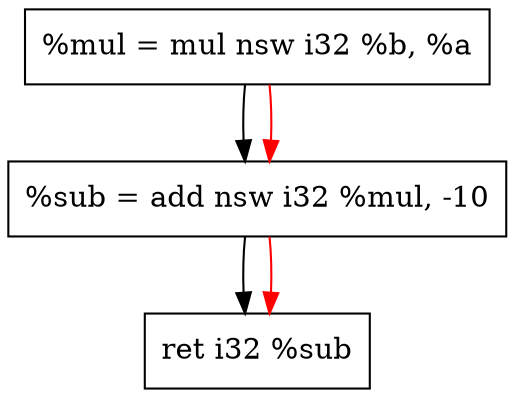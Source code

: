 digraph "CDFG for'func' function" {
	Node0x5612451ad410[shape=record, label="  %mul = mul nsw i32 %b, %a"];
	Node0x5612451adac0[shape=record, label="  %sub = add nsw i32 %mul, -10"];
	Node0x5612451ad398[shape=record, label="  ret i32 %sub"];
	Node0x5612451ad410 -> Node0x5612451adac0
	Node0x5612451adac0 -> Node0x5612451ad398
edge [color=red]
	Node0x5612451ad410 -> Node0x5612451adac0
	Node0x5612451adac0 -> Node0x5612451ad398
}
